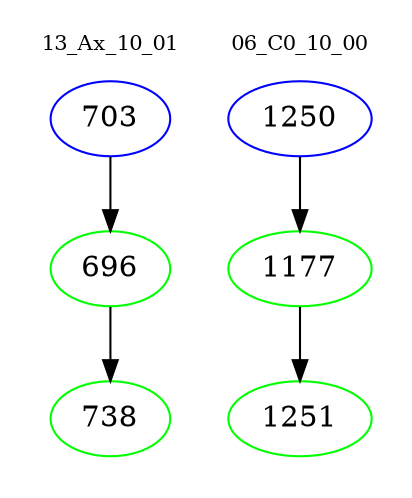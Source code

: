 digraph{
subgraph cluster_0 {
color = white
label = "13_Ax_10_01";
fontsize=10;
T0_703 [label="703", color="blue"]
T0_703 -> T0_696 [color="black"]
T0_696 [label="696", color="green"]
T0_696 -> T0_738 [color="black"]
T0_738 [label="738", color="green"]
}
subgraph cluster_1 {
color = white
label = "06_C0_10_00";
fontsize=10;
T1_1250 [label="1250", color="blue"]
T1_1250 -> T1_1177 [color="black"]
T1_1177 [label="1177", color="green"]
T1_1177 -> T1_1251 [color="black"]
T1_1251 [label="1251", color="green"]
}
}
